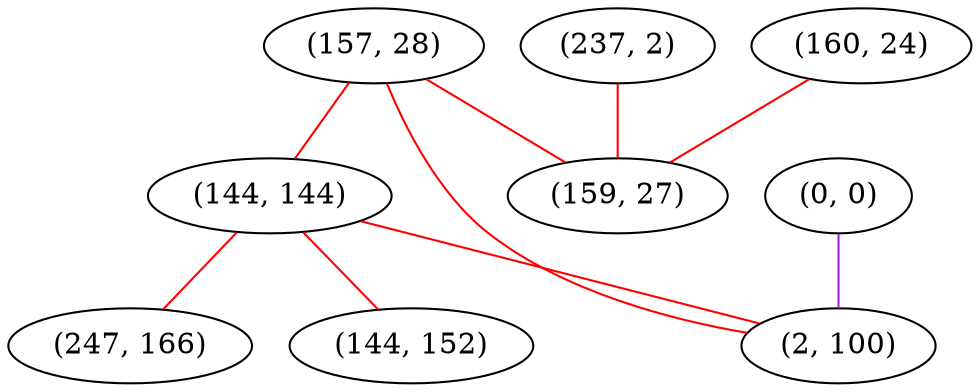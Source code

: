 graph "" {
"(157, 28)";
"(144, 144)";
"(237, 2)";
"(160, 24)";
"(159, 27)";
"(0, 0)";
"(247, 166)";
"(144, 152)";
"(2, 100)";
"(157, 28)" -- "(159, 27)"  [color=red, key=0, weight=1];
"(157, 28)" -- "(144, 144)"  [color=red, key=0, weight=1];
"(157, 28)" -- "(2, 100)"  [color=red, key=0, weight=1];
"(144, 144)" -- "(247, 166)"  [color=red, key=0, weight=1];
"(144, 144)" -- "(144, 152)"  [color=red, key=0, weight=1];
"(144, 144)" -- "(2, 100)"  [color=red, key=0, weight=1];
"(237, 2)" -- "(159, 27)"  [color=red, key=0, weight=1];
"(160, 24)" -- "(159, 27)"  [color=red, key=0, weight=1];
"(0, 0)" -- "(2, 100)"  [color=purple, key=0, weight=4];
}
